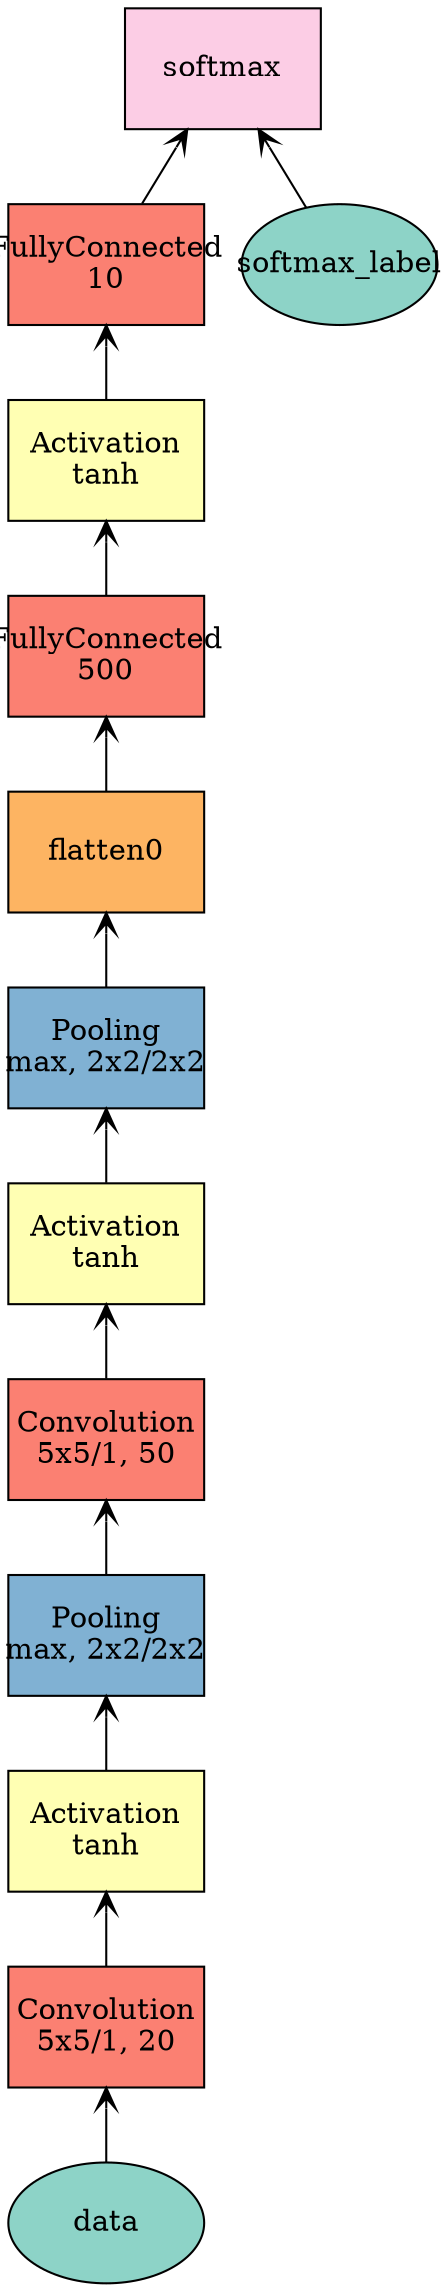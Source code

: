 digraph plot {
	data [label=data fillcolor="#8dd3c7" fixedsize=true height=0.8034 shape=oval style=filled width=1.3]
	convolution0 [label="Convolution\n5x5/1, 20" fillcolor="#fb8072" fixedsize=true height=0.8034 shape=box style=filled width=1.3]
	activation0 [label="Activation\ntanh" fillcolor="#ffffb3" fixedsize=true height=0.8034 shape=box style=filled width=1.3]
	pooling0 [label="Pooling\nmax, 2x2/2x2" fillcolor="#80b1d3" fixedsize=true height=0.8034 shape=box style=filled width=1.3]
	convolution1 [label="Convolution\n5x5/1, 50" fillcolor="#fb8072" fixedsize=true height=0.8034 shape=box style=filled width=1.3]
	activation1 [label="Activation\ntanh" fillcolor="#ffffb3" fixedsize=true height=0.8034 shape=box style=filled width=1.3]
	pooling1 [label="Pooling\nmax, 2x2/2x2" fillcolor="#80b1d3" fixedsize=true height=0.8034 shape=box style=filled width=1.3]
	flatten0 [label=flatten0 fillcolor="#fdb462" fixedsize=true height=0.8034 shape=box style=filled width=1.3]
	fullyconnected0 [label="FullyConnected\n500" fillcolor="#fb8072" fixedsize=true height=0.8034 shape=box style=filled width=1.3]
	activation2 [label="Activation\ntanh" fillcolor="#ffffb3" fixedsize=true height=0.8034 shape=box style=filled width=1.3]
	fullyconnected1 [label="FullyConnected\n10" fillcolor="#fb8072" fixedsize=true height=0.8034 shape=box style=filled width=1.3]
	softmax_label [label=softmax_label fillcolor="#8dd3c7" fixedsize=true height=0.8034 shape=oval style=filled width=1.3]
	softmax [label=softmax fillcolor="#fccde5" fixedsize=true height=0.8034 shape=box style=filled width=1.3]
	convolution0 -> data [arrowtail=open dir=back]
	activation0 -> convolution0 [arrowtail=open dir=back]
	pooling0 -> activation0 [arrowtail=open dir=back]
	convolution1 -> pooling0 [arrowtail=open dir=back]
	activation1 -> convolution1 [arrowtail=open dir=back]
	pooling1 -> activation1 [arrowtail=open dir=back]
	flatten0 -> pooling1 [arrowtail=open dir=back]
	fullyconnected0 -> flatten0 [arrowtail=open dir=back]
	activation2 -> fullyconnected0 [arrowtail=open dir=back]
	fullyconnected1 -> activation2 [arrowtail=open dir=back]
	softmax -> fullyconnected1 [arrowtail=open dir=back]
	softmax -> softmax_label [arrowtail=open dir=back]
}
